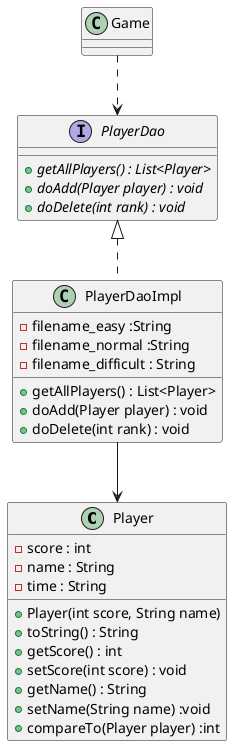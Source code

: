 @startuml

class Player {
    -score : int
    -name : String
    -time : String

    +Player(int score, String name)
    +toString() : String
    +getScore() : int
    +setScore(int score) : void
    +getName() : String
    +setName(String name) :void
    +compareTo(Player player) :int

}

interface PlayerDao {
    +{abstract} getAllPlayers() : List<Player>
    +{abstract} doAdd(Player player) : void
    +{abstract} doDelete(int rank) : void
}


class PlayerDaoImpl implements PlayerDao {
    - filename_easy :String
    - filename_normal :String
    - filename_difficult : String
    +getAllPlayers() : List<Player>
    +doAdd(Player player) : void
    +doDelete(int rank) : void
}

class Game{
}

Game ..> PlayerDao
PlayerDaoImpl --> Player

@enduml
